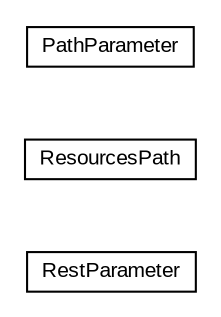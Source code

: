 #!/usr/local/bin/dot
#
# Class diagram 
# Generated by UMLGraph version R5_6-24-gf6e263 (http://www.umlgraph.org/)
#

digraph G {
	edge [fontname="arial",fontsize=10,labelfontname="arial",labelfontsize=10];
	node [fontname="arial",fontsize=10,shape=plaintext];
	nodesep=0.25;
	ranksep=0.5;
	rankdir=LR;
	// com.gwtplatform.carstore.shared.rest.RestParameter
	c85526 [label=<<table title="com.gwtplatform.carstore.shared.rest.RestParameter" border="0" cellborder="1" cellspacing="0" cellpadding="2" port="p" href="./RestParameter.html">
		<tr><td><table border="0" cellspacing="0" cellpadding="1">
<tr><td align="center" balign="center"> RestParameter </td></tr>
		</table></td></tr>
		</table>>, URL="./RestParameter.html", fontname="arial", fontcolor="black", fontsize=10.0];
	// com.gwtplatform.carstore.shared.rest.ResourcesPath
	c85527 [label=<<table title="com.gwtplatform.carstore.shared.rest.ResourcesPath" border="0" cellborder="1" cellspacing="0" cellpadding="2" port="p" href="./ResourcesPath.html">
		<tr><td><table border="0" cellspacing="0" cellpadding="1">
<tr><td align="center" balign="center"> ResourcesPath </td></tr>
		</table></td></tr>
		</table>>, URL="./ResourcesPath.html", fontname="arial", fontcolor="black", fontsize=10.0];
	// com.gwtplatform.carstore.shared.rest.PathParameter
	c85528 [label=<<table title="com.gwtplatform.carstore.shared.rest.PathParameter" border="0" cellborder="1" cellspacing="0" cellpadding="2" port="p" href="./PathParameter.html">
		<tr><td><table border="0" cellspacing="0" cellpadding="1">
<tr><td align="center" balign="center"> PathParameter </td></tr>
		</table></td></tr>
		</table>>, URL="./PathParameter.html", fontname="arial", fontcolor="black", fontsize=10.0];
}

